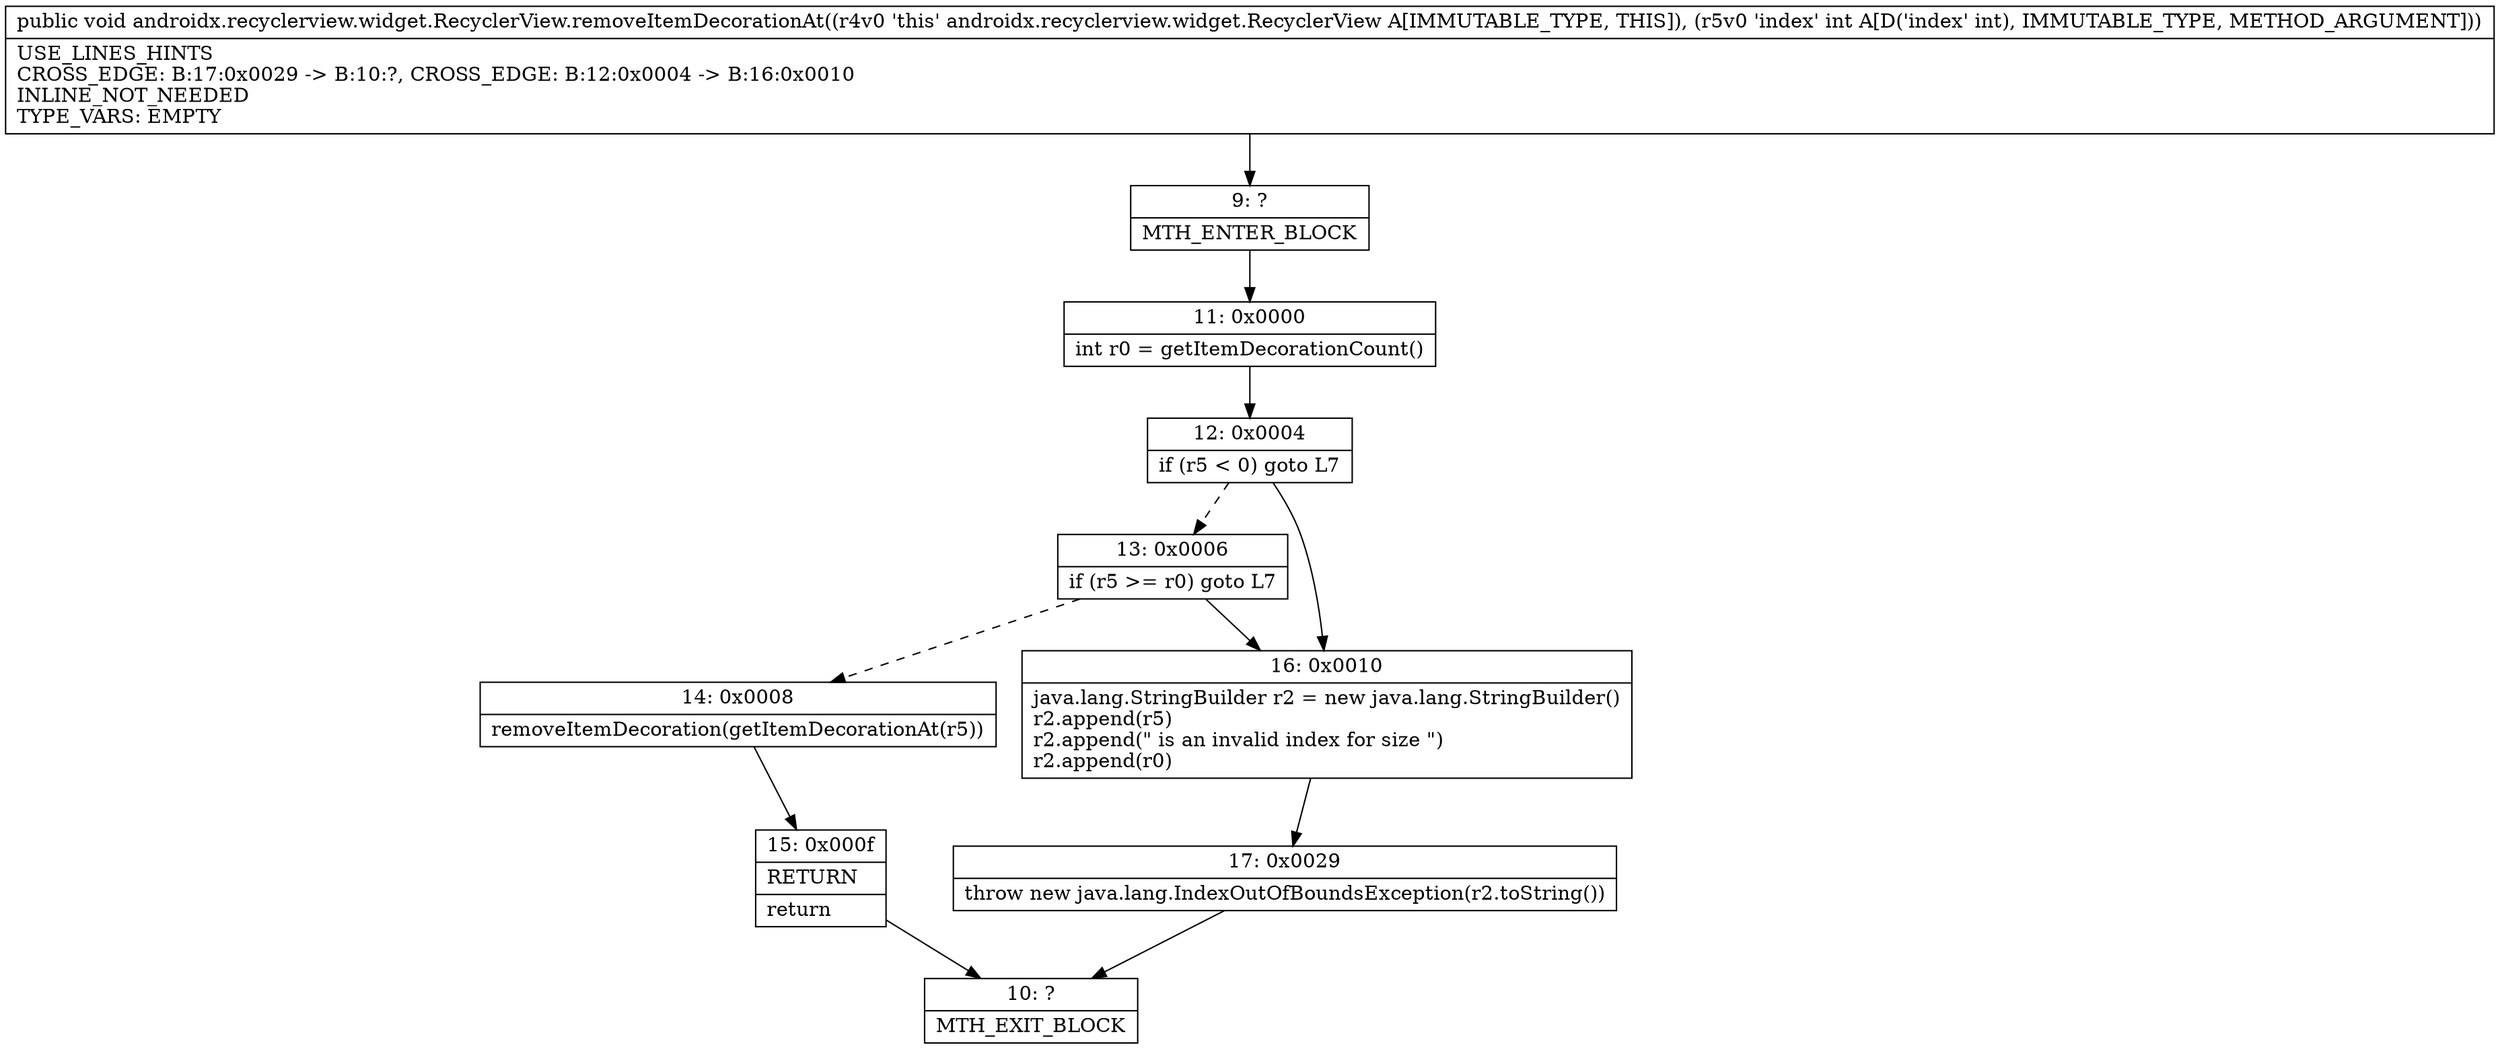 digraph "CFG forandroidx.recyclerview.widget.RecyclerView.removeItemDecorationAt(I)V" {
Node_9 [shape=record,label="{9\:\ ?|MTH_ENTER_BLOCK\l}"];
Node_11 [shape=record,label="{11\:\ 0x0000|int r0 = getItemDecorationCount()\l}"];
Node_12 [shape=record,label="{12\:\ 0x0004|if (r5 \< 0) goto L7\l}"];
Node_13 [shape=record,label="{13\:\ 0x0006|if (r5 \>= r0) goto L7\l}"];
Node_14 [shape=record,label="{14\:\ 0x0008|removeItemDecoration(getItemDecorationAt(r5))\l}"];
Node_15 [shape=record,label="{15\:\ 0x000f|RETURN\l|return\l}"];
Node_10 [shape=record,label="{10\:\ ?|MTH_EXIT_BLOCK\l}"];
Node_16 [shape=record,label="{16\:\ 0x0010|java.lang.StringBuilder r2 = new java.lang.StringBuilder()\lr2.append(r5)\lr2.append(\" is an invalid index for size \")\lr2.append(r0)\l}"];
Node_17 [shape=record,label="{17\:\ 0x0029|throw new java.lang.IndexOutOfBoundsException(r2.toString())\l}"];
MethodNode[shape=record,label="{public void androidx.recyclerview.widget.RecyclerView.removeItemDecorationAt((r4v0 'this' androidx.recyclerview.widget.RecyclerView A[IMMUTABLE_TYPE, THIS]), (r5v0 'index' int A[D('index' int), IMMUTABLE_TYPE, METHOD_ARGUMENT]))  | USE_LINES_HINTS\lCROSS_EDGE: B:17:0x0029 \-\> B:10:?, CROSS_EDGE: B:12:0x0004 \-\> B:16:0x0010\lINLINE_NOT_NEEDED\lTYPE_VARS: EMPTY\l}"];
MethodNode -> Node_9;Node_9 -> Node_11;
Node_11 -> Node_12;
Node_12 -> Node_13[style=dashed];
Node_12 -> Node_16;
Node_13 -> Node_14[style=dashed];
Node_13 -> Node_16;
Node_14 -> Node_15;
Node_15 -> Node_10;
Node_16 -> Node_17;
Node_17 -> Node_10;
}

